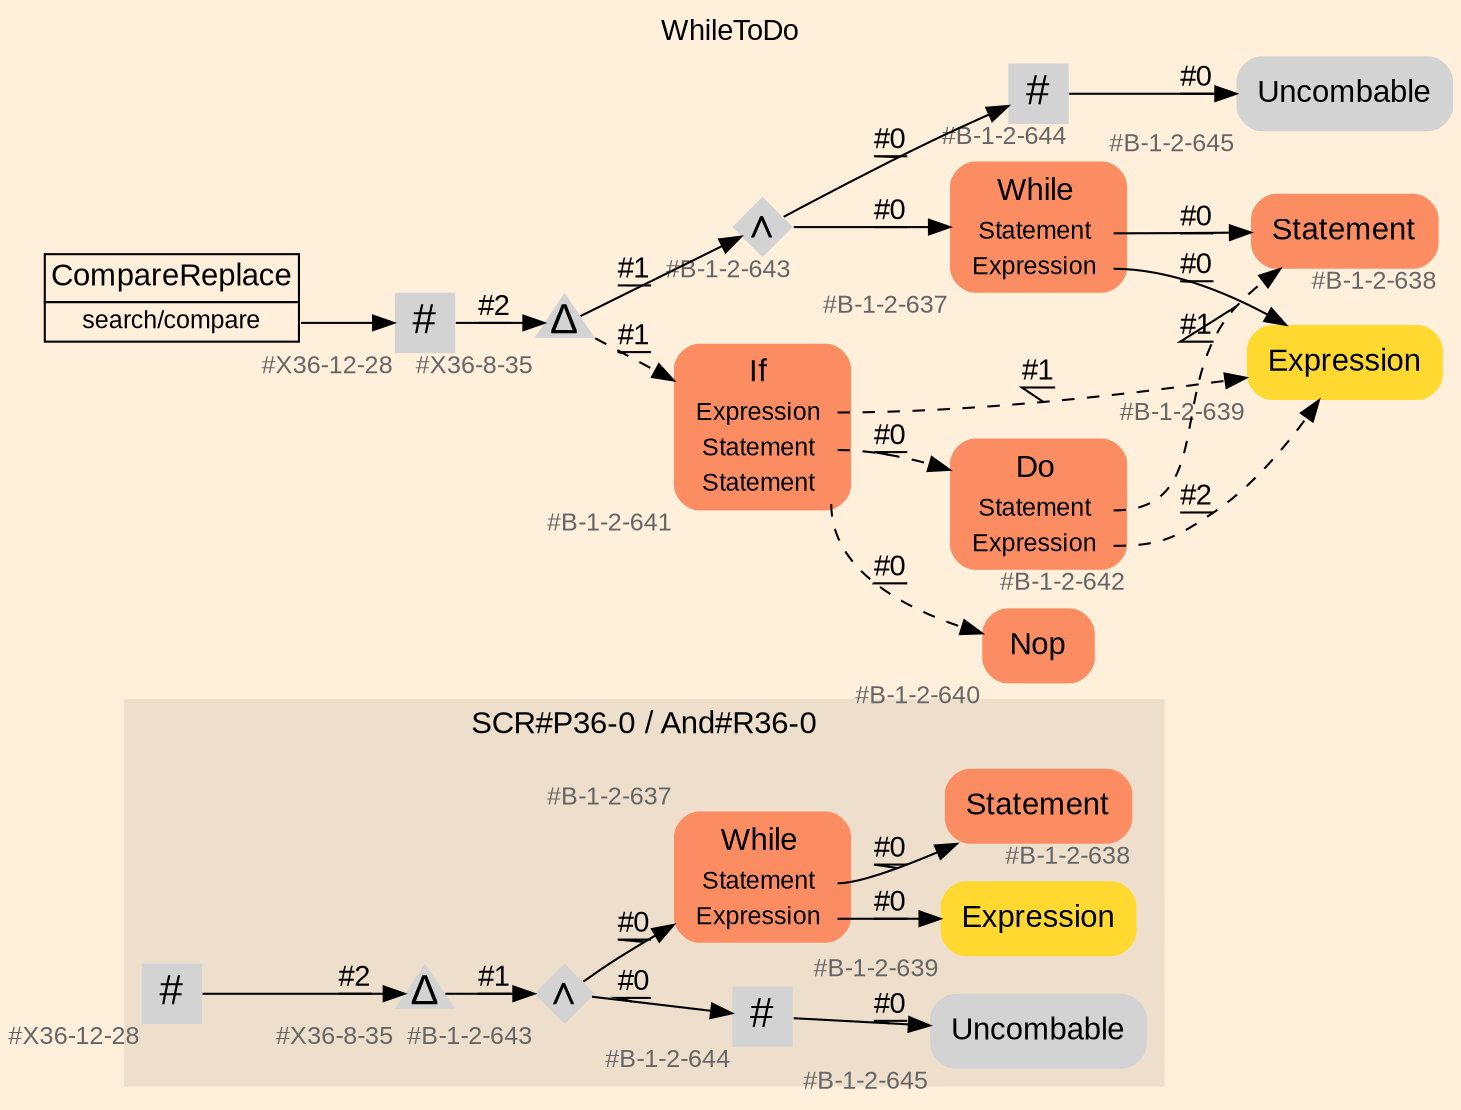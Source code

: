 digraph "WhileToDo" {
label = "WhileToDo"
labelloc = t
graph [
    rankdir = "LR"
    ranksep = 0.3
    bgcolor = antiquewhite1
    color = black
    fontcolor = black
    fontname = "Arial"
];
node [
    fontname = "Arial"
];
edge [
    fontname = "Arial"
];

// -------------------- figure And#R36-0 --------------------
// -------- region And#R36-0 ----------
subgraph "clusterAnd#R36-0" {
    label = "SCR#P36-0 / And#R36-0"
    style = "filled"
    color = antiquewhite2
    fontsize = "15"
    // -------- block And#R36-0/#B-1-2-643 ----------
    "And#R36-0/#B-1-2-643" [
        xlabel = "#B-1-2-643"
        fontsize = "12"
        fontcolor = grey40
        shape = "diamond"
        label = <<FONT COLOR="black" POINT-SIZE="20">∧</FONT>>
        style = "filled"
        penwidth = 0.0
        fixedsize = true
        width = 0.4
        height = 0.4
    ];
    
    // -------- block And#R36-0/#B-1-2-639 ----------
    "And#R36-0/#B-1-2-639" [
        fillcolor = "/set28/6"
        xlabel = "#B-1-2-639"
        fontsize = "12"
        fontcolor = grey40
        shape = "plaintext"
        label = <<TABLE BORDER="0" CELLBORDER="0" CELLSPACING="0">
         <TR><TD><FONT COLOR="black" POINT-SIZE="15">Expression</FONT></TD></TR>
        </TABLE>>
        style = "rounded,filled"
    ];
    
    // -------- block And#R36-0/#X36-12-28 ----------
    "And#R36-0/#X36-12-28" [
        xlabel = "#X36-12-28"
        fontsize = "12"
        fontcolor = grey40
        shape = "square"
        label = <<FONT COLOR="black" POINT-SIZE="20">#</FONT>>
        style = "filled"
        penwidth = 0.0
        fixedsize = true
        width = 0.4
        height = 0.4
    ];
    
    // -------- block And#R36-0/#B-1-2-644 ----------
    "And#R36-0/#B-1-2-644" [
        xlabel = "#B-1-2-644"
        fontsize = "12"
        fontcolor = grey40
        shape = "square"
        label = <<FONT COLOR="black" POINT-SIZE="20">#</FONT>>
        style = "filled"
        penwidth = 0.0
        fixedsize = true
        width = 0.4
        height = 0.4
    ];
    
    // -------- block And#R36-0/#B-1-2-645 ----------
    "And#R36-0/#B-1-2-645" [
        xlabel = "#B-1-2-645"
        fontsize = "12"
        fontcolor = grey40
        shape = "plaintext"
        label = <<TABLE BORDER="0" CELLBORDER="0" CELLSPACING="0">
         <TR><TD><FONT COLOR="black" POINT-SIZE="15">Uncombable</FONT></TD></TR>
        </TABLE>>
        style = "rounded,filled"
    ];
    
    // -------- block And#R36-0/#B-1-2-638 ----------
    "And#R36-0/#B-1-2-638" [
        fillcolor = "/set28/2"
        xlabel = "#B-1-2-638"
        fontsize = "12"
        fontcolor = grey40
        shape = "plaintext"
        label = <<TABLE BORDER="0" CELLBORDER="0" CELLSPACING="0">
         <TR><TD><FONT COLOR="black" POINT-SIZE="15">Statement</FONT></TD></TR>
        </TABLE>>
        style = "rounded,filled"
    ];
    
    // -------- block And#R36-0/#B-1-2-637 ----------
    "And#R36-0/#B-1-2-637" [
        fillcolor = "/set28/2"
        xlabel = "#B-1-2-637"
        fontsize = "12"
        fontcolor = grey40
        shape = "plaintext"
        label = <<TABLE BORDER="0" CELLBORDER="0" CELLSPACING="0">
         <TR><TD><FONT COLOR="black" POINT-SIZE="15">While</FONT></TD></TR>
         <TR><TD><FONT COLOR="black" POINT-SIZE="12">Statement</FONT></TD><TD PORT="port0"></TD></TR>
         <TR><TD><FONT COLOR="black" POINT-SIZE="12">Expression</FONT></TD><TD PORT="port1"></TD></TR>
        </TABLE>>
        style = "rounded,filled"
    ];
    
    // -------- block And#R36-0/#X36-8-35 ----------
    "And#R36-0/#X36-8-35" [
        xlabel = "#X36-8-35"
        fontsize = "12"
        fontcolor = grey40
        shape = "triangle"
        label = <<FONT COLOR="black" POINT-SIZE="20">Δ</FONT>>
        style = "filled"
        penwidth = 0.0
        fixedsize = true
        width = 0.4
        height = 0.4
    ];
    
}

"And#R36-0/#B-1-2-643" -> "And#R36-0/#B-1-2-637" [
    label = "#0"
    decorate = true
    color = black
    fontcolor = black
];

"And#R36-0/#B-1-2-643" -> "And#R36-0/#B-1-2-644" [
    label = "#0"
    decorate = true
    color = black
    fontcolor = black
];

"And#R36-0/#X36-12-28" -> "And#R36-0/#X36-8-35" [
    label = "#2"
    decorate = true
    color = black
    fontcolor = black
];

"And#R36-0/#B-1-2-644" -> "And#R36-0/#B-1-2-645" [
    label = "#0"
    decorate = true
    color = black
    fontcolor = black
];

"And#R36-0/#B-1-2-637":port0 -> "And#R36-0/#B-1-2-638" [
    label = "#0"
    decorate = true
    color = black
    fontcolor = black
];

"And#R36-0/#B-1-2-637":port1 -> "And#R36-0/#B-1-2-639" [
    label = "#0"
    decorate = true
    color = black
    fontcolor = black
];

"And#R36-0/#X36-8-35" -> "And#R36-0/#B-1-2-643" [
    label = "#1"
    decorate = true
    color = black
    fontcolor = black
];


// -------------------- transformation figure --------------------
// -------- block CR#X36-10-36 ----------
"CR#X36-10-36" [
    fillcolor = antiquewhite1
    fontsize = "12"
    fontcolor = grey40
    shape = "plaintext"
    label = <<TABLE BORDER="0" CELLBORDER="1" CELLSPACING="0">
     <TR><TD><FONT COLOR="black" POINT-SIZE="15">CompareReplace</FONT></TD></TR>
     <TR><TD PORT="port0"><FONT COLOR="black" POINT-SIZE="12">search/compare</FONT></TD></TR>
    </TABLE>>
    style = "filled"
    color = black
];

// -------- block #X36-12-28 ----------
"#X36-12-28" [
    xlabel = "#X36-12-28"
    fontsize = "12"
    fontcolor = grey40
    shape = "square"
    label = <<FONT COLOR="black" POINT-SIZE="20">#</FONT>>
    style = "filled"
    penwidth = 0.0
    fixedsize = true
    width = 0.4
    height = 0.4
];

// -------- block #X36-8-35 ----------
"#X36-8-35" [
    xlabel = "#X36-8-35"
    fontsize = "12"
    fontcolor = grey40
    shape = "triangle"
    label = <<FONT COLOR="black" POINT-SIZE="20">Δ</FONT>>
    style = "filled"
    penwidth = 0.0
    fixedsize = true
    width = 0.4
    height = 0.4
];

// -------- block #B-1-2-643 ----------
"#B-1-2-643" [
    xlabel = "#B-1-2-643"
    fontsize = "12"
    fontcolor = grey40
    shape = "diamond"
    label = <<FONT COLOR="black" POINT-SIZE="20">∧</FONT>>
    style = "filled"
    penwidth = 0.0
    fixedsize = true
    width = 0.4
    height = 0.4
];

// -------- block #B-1-2-637 ----------
"#B-1-2-637" [
    fillcolor = "/set28/2"
    xlabel = "#B-1-2-637"
    fontsize = "12"
    fontcolor = grey40
    shape = "plaintext"
    label = <<TABLE BORDER="0" CELLBORDER="0" CELLSPACING="0">
     <TR><TD><FONT COLOR="black" POINT-SIZE="15">While</FONT></TD></TR>
     <TR><TD><FONT COLOR="black" POINT-SIZE="12">Statement</FONT></TD><TD PORT="port0"></TD></TR>
     <TR><TD><FONT COLOR="black" POINT-SIZE="12">Expression</FONT></TD><TD PORT="port1"></TD></TR>
    </TABLE>>
    style = "rounded,filled"
];

// -------- block #B-1-2-638 ----------
"#B-1-2-638" [
    fillcolor = "/set28/2"
    xlabel = "#B-1-2-638"
    fontsize = "12"
    fontcolor = grey40
    shape = "plaintext"
    label = <<TABLE BORDER="0" CELLBORDER="0" CELLSPACING="0">
     <TR><TD><FONT COLOR="black" POINT-SIZE="15">Statement</FONT></TD></TR>
    </TABLE>>
    style = "rounded,filled"
];

// -------- block #B-1-2-639 ----------
"#B-1-2-639" [
    fillcolor = "/set28/6"
    xlabel = "#B-1-2-639"
    fontsize = "12"
    fontcolor = grey40
    shape = "plaintext"
    label = <<TABLE BORDER="0" CELLBORDER="0" CELLSPACING="0">
     <TR><TD><FONT COLOR="black" POINT-SIZE="15">Expression</FONT></TD></TR>
    </TABLE>>
    style = "rounded,filled"
];

// -------- block #B-1-2-644 ----------
"#B-1-2-644" [
    xlabel = "#B-1-2-644"
    fontsize = "12"
    fontcolor = grey40
    shape = "square"
    label = <<FONT COLOR="black" POINT-SIZE="20">#</FONT>>
    style = "filled"
    penwidth = 0.0
    fixedsize = true
    width = 0.4
    height = 0.4
];

// -------- block #B-1-2-645 ----------
"#B-1-2-645" [
    xlabel = "#B-1-2-645"
    fontsize = "12"
    fontcolor = grey40
    shape = "plaintext"
    label = <<TABLE BORDER="0" CELLBORDER="0" CELLSPACING="0">
     <TR><TD><FONT COLOR="black" POINT-SIZE="15">Uncombable</FONT></TD></TR>
    </TABLE>>
    style = "rounded,filled"
];

// -------- block #B-1-2-641 ----------
"#B-1-2-641" [
    fillcolor = "/set28/2"
    xlabel = "#B-1-2-641"
    fontsize = "12"
    fontcolor = grey40
    shape = "plaintext"
    label = <<TABLE BORDER="0" CELLBORDER="0" CELLSPACING="0">
     <TR><TD><FONT COLOR="black" POINT-SIZE="15">If</FONT></TD></TR>
     <TR><TD><FONT COLOR="black" POINT-SIZE="12">Expression</FONT></TD><TD PORT="port0"></TD></TR>
     <TR><TD><FONT COLOR="black" POINT-SIZE="12">Statement</FONT></TD><TD PORT="port1"></TD></TR>
     <TR><TD><FONT COLOR="black" POINT-SIZE="12">Statement</FONT></TD><TD PORT="port2"></TD></TR>
    </TABLE>>
    style = "rounded,filled"
];

// -------- block #B-1-2-642 ----------
"#B-1-2-642" [
    fillcolor = "/set28/2"
    xlabel = "#B-1-2-642"
    fontsize = "12"
    fontcolor = grey40
    shape = "plaintext"
    label = <<TABLE BORDER="0" CELLBORDER="0" CELLSPACING="0">
     <TR><TD><FONT COLOR="black" POINT-SIZE="15">Do</FONT></TD></TR>
     <TR><TD><FONT COLOR="black" POINT-SIZE="12">Statement</FONT></TD><TD PORT="port0"></TD></TR>
     <TR><TD><FONT COLOR="black" POINT-SIZE="12">Expression</FONT></TD><TD PORT="port1"></TD></TR>
    </TABLE>>
    style = "rounded,filled"
];

// -------- block #B-1-2-640 ----------
"#B-1-2-640" [
    fillcolor = "/set28/2"
    xlabel = "#B-1-2-640"
    fontsize = "12"
    fontcolor = grey40
    shape = "plaintext"
    label = <<TABLE BORDER="0" CELLBORDER="0" CELLSPACING="0">
     <TR><TD><FONT COLOR="black" POINT-SIZE="15">Nop</FONT></TD></TR>
    </TABLE>>
    style = "rounded,filled"
];

"CR#X36-10-36":port0 -> "#X36-12-28" [
    label = ""
    decorate = true
    color = black
    fontcolor = black
];

"#X36-12-28" -> "#X36-8-35" [
    label = "#2"
    decorate = true
    color = black
    fontcolor = black
];

"#X36-8-35" -> "#B-1-2-643" [
    label = "#1"
    decorate = true
    color = black
    fontcolor = black
];

"#X36-8-35" -> "#B-1-2-641" [
    style="dashed"
    label = "#1"
    decorate = true
    color = black
    fontcolor = black
];

"#B-1-2-643" -> "#B-1-2-637" [
    label = "#0"
    decorate = true
    color = black
    fontcolor = black
];

"#B-1-2-643" -> "#B-1-2-644" [
    label = "#0"
    decorate = true
    color = black
    fontcolor = black
];

"#B-1-2-637":port0 -> "#B-1-2-638" [
    label = "#0"
    decorate = true
    color = black
    fontcolor = black
];

"#B-1-2-637":port1 -> "#B-1-2-639" [
    label = "#0"
    decorate = true
    color = black
    fontcolor = black
];

"#B-1-2-644" -> "#B-1-2-645" [
    label = "#0"
    decorate = true
    color = black
    fontcolor = black
];

"#B-1-2-641":port0 -> "#B-1-2-639" [
    style="dashed"
    label = "#1"
    decorate = true
    color = black
    fontcolor = black
];

"#B-1-2-641":port1 -> "#B-1-2-642" [
    style="dashed"
    label = "#0"
    decorate = true
    color = black
    fontcolor = black
];

"#B-1-2-641":port2 -> "#B-1-2-640" [
    style="dashed"
    label = "#0"
    decorate = true
    color = black
    fontcolor = black
];

"#B-1-2-642":port0 -> "#B-1-2-638" [
    style="dashed"
    label = "#1"
    decorate = true
    color = black
    fontcolor = black
];

"#B-1-2-642":port1 -> "#B-1-2-639" [
    style="dashed"
    label = "#2"
    decorate = true
    color = black
    fontcolor = black
];


}
